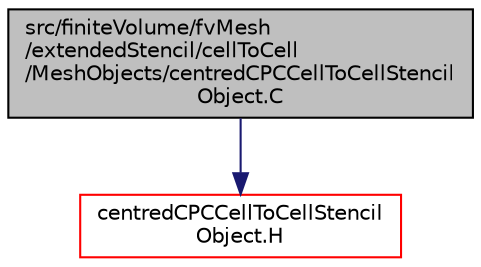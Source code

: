 digraph "src/finiteVolume/fvMesh/extendedStencil/cellToCell/MeshObjects/centredCPCCellToCellStencilObject.C"
{
  bgcolor="transparent";
  edge [fontname="Helvetica",fontsize="10",labelfontname="Helvetica",labelfontsize="10"];
  node [fontname="Helvetica",fontsize="10",shape=record];
  Node1 [label="src/finiteVolume/fvMesh\l/extendedStencil/cellToCell\l/MeshObjects/centredCPCCellToCellStencil\lObject.C",height=0.2,width=0.4,color="black", fillcolor="grey75", style="filled", fontcolor="black"];
  Node1 -> Node2 [color="midnightblue",fontsize="10",style="solid",fontname="Helvetica"];
  Node2 [label="centredCPCCellToCellStencil\lObject.H",height=0.2,width=0.4,color="red",URL="$a05820.html"];
}
